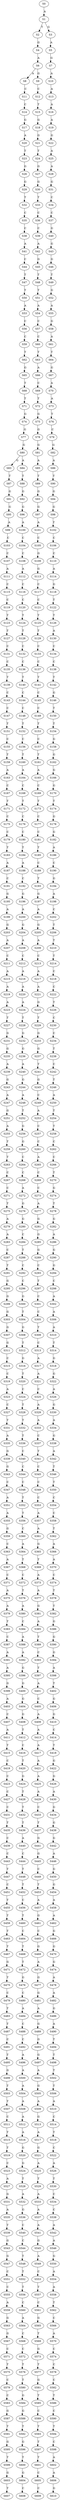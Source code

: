 strict digraph  {
	S0 -> S1 [ label = A ];
	S1 -> S2 [ label = T ];
	S1 -> S3 [ label = G ];
	S2 -> S4 [ label = G ];
	S3 -> S5 [ label = A ];
	S4 -> S6 [ label = A ];
	S5 -> S7 [ label = G ];
	S6 -> S8 [ label = A ];
	S6 -> S9 [ label = G ];
	S7 -> S10 [ label = A ];
	S8 -> S11 [ label = C ];
	S9 -> S12 [ label = C ];
	S10 -> S13 [ label = A ];
	S11 -> S14 [ label = C ];
	S12 -> S15 [ label = T ];
	S13 -> S16 [ label = A ];
	S14 -> S17 [ label = G ];
	S15 -> S18 [ label = G ];
	S16 -> S19 [ label = A ];
	S17 -> S20 [ label = A ];
	S18 -> S21 [ label = G ];
	S19 -> S22 [ label = G ];
	S20 -> S23 [ label = T ];
	S21 -> S24 [ label = T ];
	S22 -> S25 [ label = A ];
	S23 -> S26 [ label = G ];
	S24 -> S27 [ label = G ];
	S25 -> S28 [ label = A ];
	S26 -> S29 [ label = G ];
	S27 -> S30 [ label = G ];
	S28 -> S31 [ label = G ];
	S29 -> S32 [ label = T ];
	S30 -> S33 [ label = T ];
	S31 -> S34 [ label = C ];
	S32 -> S35 [ label = C ];
	S33 -> S36 [ label = C ];
	S34 -> S37 [ label = C ];
	S35 -> S38 [ label = C ];
	S36 -> S39 [ label = C ];
	S37 -> S40 [ label = G ];
	S38 -> S41 [ label = A ];
	S39 -> S42 [ label = A ];
	S40 -> S43 [ label = G ];
	S41 -> S44 [ label = C ];
	S42 -> S45 [ label = G ];
	S43 -> S46 [ label = G ];
	S44 -> S47 [ label = T ];
	S45 -> S48 [ label = T ];
	S46 -> S49 [ label = T ];
	S47 -> S50 [ label = T ];
	S48 -> S51 [ label = T ];
	S49 -> S52 [ label = G ];
	S50 -> S53 [ label = A ];
	S51 -> S54 [ label = A ];
	S52 -> S55 [ label = A ];
	S53 -> S56 [ label = C ];
	S54 -> S57 [ label = C ];
	S55 -> S58 [ label = G ];
	S56 -> S59 [ label = C ];
	S57 -> S60 [ label = C ];
	S58 -> S61 [ label = A ];
	S59 -> S62 [ label = T ];
	S60 -> S63 [ label = T ];
	S61 -> S64 [ label = T ];
	S62 -> S65 [ label = G ];
	S63 -> S66 [ label = A ];
	S64 -> S67 [ label = G ];
	S65 -> S68 [ label = T ];
	S66 -> S69 [ label = C ];
	S67 -> S70 [ label = A ];
	S68 -> S71 [ label = T ];
	S69 -> S72 [ label = T ];
	S70 -> S73 [ label = A ];
	S71 -> S74 [ label = G ];
	S72 -> S75 [ label = G ];
	S73 -> S76 [ label = T ];
	S74 -> S77 [ label = G ];
	S75 -> S78 [ label = G ];
	S76 -> S79 [ label = C ];
	S77 -> S80 [ label = G ];
	S78 -> S81 [ label = G ];
	S79 -> S82 [ label = G ];
	S80 -> S83 [ label = G ];
	S80 -> S84 [ label = A ];
	S81 -> S85 [ label = A ];
	S82 -> S86 [ label = A ];
	S83 -> S87 [ label = T ];
	S84 -> S88 [ label = T ];
	S85 -> S89 [ label = T ];
	S86 -> S90 [ label = T ];
	S87 -> S91 [ label = G ];
	S88 -> S92 [ label = G ];
	S89 -> S93 [ label = G ];
	S90 -> S94 [ label = G ];
	S91 -> S95 [ label = G ];
	S92 -> S96 [ label = G ];
	S93 -> S97 [ label = G ];
	S94 -> S98 [ label = G ];
	S95 -> S99 [ label = A ];
	S96 -> S100 [ label = A ];
	S97 -> S101 [ label = A ];
	S98 -> S102 [ label = T ];
	S99 -> S103 [ label = C ];
	S100 -> S104 [ label = C ];
	S101 -> S105 [ label = C ];
	S102 -> S106 [ label = C ];
	S103 -> S107 [ label = C ];
	S104 -> S108 [ label = C ];
	S105 -> S109 [ label = G ];
	S106 -> S110 [ label = C ];
	S107 -> S111 [ label = A ];
	S108 -> S112 [ label = A ];
	S109 -> S113 [ label = G ];
	S110 -> S114 [ label = A ];
	S111 -> S115 [ label = C ];
	S112 -> S116 [ label = C ];
	S113 -> S117 [ label = C ];
	S114 -> S118 [ label = G ];
	S115 -> S119 [ label = C ];
	S116 -> S120 [ label = C ];
	S117 -> S121 [ label = C ];
	S118 -> S122 [ label = T ];
	S119 -> S123 [ label = T ];
	S120 -> S124 [ label = T ];
	S121 -> S125 [ label = T ];
	S122 -> S126 [ label = T ];
	S123 -> S127 [ label = T ];
	S124 -> S128 [ label = T ];
	S125 -> S129 [ label = T ];
	S126 -> S130 [ label = A ];
	S127 -> S131 [ label = C ];
	S128 -> S132 [ label = C ];
	S129 -> S133 [ label = C ];
	S130 -> S134 [ label = C ];
	S131 -> S135 [ label = C ];
	S132 -> S136 [ label = C ];
	S133 -> S137 [ label = C ];
	S134 -> S138 [ label = C ];
	S135 -> S139 [ label = T ];
	S136 -> S140 [ label = T ];
	S137 -> S141 [ label = T ];
	S138 -> S142 [ label = T ];
	S139 -> S143 [ label = C ];
	S140 -> S144 [ label = C ];
	S141 -> S145 [ label = C ];
	S142 -> S146 [ label = G ];
	S143 -> S147 [ label = C ];
	S144 -> S148 [ label = C ];
	S145 -> S149 [ label = C ];
	S146 -> S150 [ label = T ];
	S147 -> S151 [ label = T ];
	S148 -> S152 [ label = T ];
	S149 -> S153 [ label = T ];
	S150 -> S154 [ label = T ];
	S151 -> S155 [ label = C ];
	S152 -> S156 [ label = C ];
	S153 -> S157 [ label = C ];
	S154 -> S158 [ label = G ];
	S155 -> S159 [ label = T ];
	S156 -> S160 [ label = T ];
	S157 -> S161 [ label = T ];
	S158 -> S162 [ label = G ];
	S159 -> S163 [ label = A ];
	S160 -> S164 [ label = A ];
	S161 -> S165 [ label = A ];
	S162 -> S166 [ label = G ];
	S163 -> S167 [ label = C ];
	S164 -> S168 [ label = C ];
	S165 -> S169 [ label = C ];
	S166 -> S170 [ label = G ];
	S167 -> S171 [ label = T ];
	S168 -> S172 [ label = T ];
	S169 -> S173 [ label = T ];
	S170 -> S174 [ label = T ];
	S171 -> S175 [ label = C ];
	S172 -> S176 [ label = C ];
	S173 -> S177 [ label = C ];
	S174 -> S178 [ label = G ];
	S175 -> S179 [ label = C ];
	S176 -> S180 [ label = C ];
	S177 -> S181 [ label = C ];
	S178 -> S182 [ label = G ];
	S179 -> S183 [ label = T ];
	S180 -> S184 [ label = T ];
	S181 -> S185 [ label = T ];
	S182 -> S186 [ label = A ];
	S183 -> S187 [ label = A ];
	S184 -> S188 [ label = A ];
	S185 -> S189 [ label = C ];
	S186 -> S190 [ label = C ];
	S187 -> S191 [ label = C ];
	S188 -> S192 [ label = C ];
	S189 -> S193 [ label = T ];
	S190 -> S194 [ label = G ];
	S191 -> S195 [ label = G ];
	S192 -> S196 [ label = G ];
	S193 -> S197 [ label = G ];
	S194 -> S198 [ label = A ];
	S195 -> S199 [ label = A ];
	S196 -> S200 [ label = A ];
	S197 -> S201 [ label = A ];
	S198 -> S202 [ label = C ];
	S199 -> S203 [ label = G ];
	S200 -> S204 [ label = G ];
	S201 -> S205 [ label = G ];
	S202 -> S206 [ label = T ];
	S203 -> S207 [ label = A ];
	S204 -> S208 [ label = A ];
	S205 -> S209 [ label = A ];
	S206 -> S210 [ label = T ];
	S207 -> S211 [ label = C ];
	S208 -> S212 [ label = C ];
	S209 -> S213 [ label = C ];
	S210 -> S214 [ label = T ];
	S211 -> S215 [ label = A ];
	S212 -> S216 [ label = A ];
	S213 -> S217 [ label = A ];
	S214 -> S218 [ label = C ];
	S215 -> S219 [ label = A ];
	S216 -> S220 [ label = A ];
	S217 -> S221 [ label = A ];
	S218 -> S222 [ label = C ];
	S219 -> S223 [ label = A ];
	S220 -> S224 [ label = A ];
	S221 -> S225 [ label = G ];
	S222 -> S226 [ label = T ];
	S223 -> S227 [ label = T ];
	S224 -> S228 [ label = T ];
	S225 -> S229 [ label = T ];
	S226 -> S230 [ label = C ];
	S227 -> S231 [ label = G ];
	S228 -> S232 [ label = G ];
	S229 -> S233 [ label = G ];
	S230 -> S234 [ label = C ];
	S231 -> S235 [ label = G ];
	S232 -> S236 [ label = G ];
	S233 -> S237 [ label = G ];
	S234 -> S238 [ label = T ];
	S235 -> S239 [ label = A ];
	S236 -> S240 [ label = A ];
	S237 -> S241 [ label = T ];
	S238 -> S242 [ label = C ];
	S239 -> S243 [ label = G ];
	S240 -> S244 [ label = G ];
	S241 -> S245 [ label = G ];
	S242 -> S246 [ label = T ];
	S243 -> S247 [ label = A ];
	S244 -> S248 [ label = A ];
	S245 -> S249 [ label = C ];
	S246 -> S250 [ label = A ];
	S247 -> S251 [ label = G ];
	S248 -> S252 [ label = T ];
	S249 -> S253 [ label = A ];
	S250 -> S254 [ label = T ];
	S251 -> S255 [ label = A ];
	S252 -> S256 [ label = G ];
	S253 -> S257 [ label = C ];
	S254 -> S258 [ label = T ];
	S255 -> S259 [ label = T ];
	S256 -> S260 [ label = G ];
	S257 -> S261 [ label = C ];
	S258 -> S262 [ label = C ];
	S259 -> S263 [ label = T ];
	S260 -> S264 [ label = C ];
	S261 -> S265 [ label = A ];
	S262 -> S266 [ label = C ];
	S263 -> S267 [ label = C ];
	S264 -> S268 [ label = C ];
	S265 -> S269 [ label = C ];
	S266 -> S270 [ label = T ];
	S267 -> S271 [ label = C ];
	S268 -> S272 [ label = A ];
	S269 -> S273 [ label = C ];
	S270 -> S274 [ label = G ];
	S271 -> S275 [ label = T ];
	S272 -> S276 [ label = G ];
	S273 -> S277 [ label = A ];
	S274 -> S278 [ label = T ];
	S275 -> S279 [ label = A ];
	S276 -> S280 [ label = G ];
	S277 -> S281 [ label = G ];
	S278 -> S282 [ label = G ];
	S279 -> S283 [ label = A ];
	S280 -> S284 [ label = C ];
	S281 -> S285 [ label = G ];
	S282 -> S286 [ label = A ];
	S283 -> S287 [ label = C ];
	S284 -> S288 [ label = T ];
	S285 -> S289 [ label = G ];
	S286 -> S290 [ label = G ];
	S287 -> S291 [ label = T ];
	S288 -> S292 [ label = C ];
	S289 -> S293 [ label = C ];
	S290 -> S294 [ label = G ];
	S291 -> S295 [ label = G ];
	S292 -> S296 [ label = C ];
	S293 -> S297 [ label = T ];
	S294 -> S298 [ label = C ];
	S295 -> S299 [ label = G ];
	S296 -> S300 [ label = G ];
	S297 -> S301 [ label = C ];
	S298 -> S302 [ label = A ];
	S299 -> S303 [ label = G ];
	S300 -> S304 [ label = T ];
	S301 -> S305 [ label = C ];
	S302 -> S306 [ label = A ];
	S303 -> S307 [ label = G ];
	S304 -> S308 [ label = G ];
	S305 -> S309 [ label = T ];
	S306 -> S310 [ label = A ];
	S307 -> S311 [ label = G ];
	S308 -> S312 [ label = T ];
	S309 -> S313 [ label = C ];
	S310 -> S314 [ label = T ];
	S311 -> S315 [ label = C ];
	S312 -> S316 [ label = G ];
	S313 -> S317 [ label = A ];
	S314 -> S318 [ label = G ];
	S315 -> S319 [ label = C ];
	S316 -> S320 [ label = T ];
	S317 -> S321 [ label = A ];
	S318 -> S322 [ label = G ];
	S319 -> S323 [ label = A ];
	S320 -> S324 [ label = C ];
	S321 -> S325 [ label = C ];
	S322 -> S326 [ label = A ];
	S323 -> S327 [ label = C ];
	S324 -> S328 [ label = T ];
	S325 -> S329 [ label = A ];
	S326 -> S330 [ label = G ];
	S327 -> S331 [ label = T ];
	S328 -> S332 [ label = T ];
	S329 -> S333 [ label = A ];
	S330 -> S334 [ label = A ];
	S331 -> S335 [ label = A ];
	S332 -> S336 [ label = T ];
	S333 -> S337 [ label = C ];
	S334 -> S338 [ label = G ];
	S335 -> S339 [ label = G ];
	S336 -> S340 [ label = C ];
	S337 -> S341 [ label = T ];
	S338 -> S342 [ label = A ];
	S339 -> S343 [ label = G ];
	S340 -> S344 [ label = C ];
	S341 -> S345 [ label = C ];
	S342 -> S346 [ label = T ];
	S343 -> S347 [ label = C ];
	S344 -> S348 [ label = C ];
	S345 -> S349 [ label = C ];
	S346 -> S350 [ label = T ];
	S347 -> S351 [ label = A ];
	S348 -> S352 [ label = T ];
	S349 -> S353 [ label = C ];
	S350 -> S354 [ label = C ];
	S351 -> S355 [ label = A ];
	S352 -> S356 [ label = T ];
	S353 -> S357 [ label = A ];
	S354 -> S358 [ label = C ];
	S355 -> S359 [ label = G ];
	S356 -> S360 [ label = C ];
	S357 -> S361 [ label = A ];
	S358 -> S362 [ label = T ];
	S359 -> S363 [ label = C ];
	S360 -> S364 [ label = A ];
	S361 -> S365 [ label = G ];
	S362 -> S366 [ label = A ];
	S363 -> S367 [ label = A ];
	S364 -> S368 [ label = T ];
	S365 -> S369 [ label = T ];
	S366 -> S370 [ label = A ];
	S367 -> S371 [ label = C ];
	S368 -> S372 [ label = C ];
	S369 -> S373 [ label = A ];
	S370 -> S374 [ label = C ];
	S371 -> S375 [ label = A ];
	S372 -> S376 [ label = T ];
	S373 -> S377 [ label = A ];
	S374 -> S378 [ label = T ];
	S375 -> S379 [ label = A ];
	S376 -> S380 [ label = A ];
	S377 -> S381 [ label = G ];
	S378 -> S382 [ label = T ];
	S379 -> S383 [ label = T ];
	S380 -> S384 [ label = C ];
	S381 -> S385 [ label = A ];
	S382 -> S386 [ label = G ];
	S383 -> S387 [ label = C ];
	S384 -> S388 [ label = A ];
	S385 -> S389 [ label = T ];
	S386 -> S390 [ label = G ];
	S387 -> S391 [ label = A ];
	S388 -> S392 [ label = A ];
	S389 -> S393 [ label = C ];
	S390 -> S394 [ label = G ];
	S391 -> S395 [ label = A ];
	S392 -> S396 [ label = G ];
	S393 -> S397 [ label = T ];
	S394 -> S398 [ label = A ];
	S395 -> S399 [ label = G ];
	S396 -> S400 [ label = G ];
	S397 -> S401 [ label = A ];
	S398 -> S402 [ label = T ];
	S399 -> S403 [ label = A ];
	S400 -> S404 [ label = G ];
	S401 -> S405 [ label = C ];
	S402 -> S406 [ label = G ];
	S403 -> S407 [ label = C ];
	S404 -> S408 [ label = G ];
	S405 -> S409 [ label = A ];
	S406 -> S410 [ label = G ];
	S407 -> S411 [ label = A ];
	S408 -> S412 [ label = T ];
	S409 -> S413 [ label = A ];
	S410 -> S414 [ label = C ];
	S411 -> S415 [ label = T ];
	S412 -> S416 [ label = C ];
	S413 -> S417 [ label = A ];
	S414 -> S418 [ label = T ];
	S415 -> S419 [ label = C ];
	S416 -> S420 [ label = T ];
	S417 -> S421 [ label = A ];
	S418 -> S422 [ label = G ];
	S419 -> S423 [ label = C ];
	S420 -> S424 [ label = G ];
	S421 -> S425 [ label = A ];
	S422 -> S426 [ label = G ];
	S423 -> S427 [ label = C ];
	S424 -> S428 [ label = T ];
	S425 -> S429 [ label = A ];
	S426 -> S430 [ label = A ];
	S427 -> S431 [ label = C ];
	S428 -> S432 [ label = T ];
	S429 -> S433 [ label = C ];
	S430 -> S434 [ label = G ];
	S431 -> S435 [ label = T ];
	S432 -> S436 [ label = T ];
	S433 -> S437 [ label = T ];
	S434 -> S438 [ label = G ];
	S435 -> S439 [ label = C ];
	S436 -> S440 [ label = A ];
	S437 -> S441 [ label = G ];
	S438 -> S442 [ label = G ];
	S439 -> S443 [ label = C ];
	S440 -> S444 [ label = C ];
	S441 -> S445 [ label = G ];
	S442 -> S446 [ label = A ];
	S443 -> S447 [ label = T ];
	S444 -> S448 [ label = T ];
	S445 -> S449 [ label = C ];
	S446 -> S450 [ label = G ];
	S447 -> S451 [ label = C ];
	S448 -> S452 [ label = T ];
	S449 -> S453 [ label = T ];
	S450 -> S454 [ label = G ];
	S451 -> S455 [ label = T ];
	S452 -> S456 [ label = C ];
	S453 -> S457 [ label = A ];
	S454 -> S458 [ label = A ];
	S455 -> S459 [ label = T ];
	S456 -> S460 [ label = T ];
	S457 -> S461 [ label = G ];
	S458 -> S462 [ label = A ];
	S459 -> S463 [ label = T ];
	S460 -> S464 [ label = C ];
	S461 -> S465 [ label = C ];
	S462 -> S466 [ label = G ];
	S463 -> S467 [ label = T ];
	S464 -> S468 [ label = T ];
	S465 -> S469 [ label = G ];
	S466 -> S470 [ label = G ];
	S467 -> S471 [ label = G ];
	S468 -> S472 [ label = T ];
	S469 -> S473 [ label = A ];
	S470 -> S474 [ label = G ];
	S471 -> S475 [ label = T ];
	S472 -> S476 [ label = G ];
	S473 -> S477 [ label = G ];
	S474 -> S478 [ label = A ];
	S475 -> S479 [ label = C ];
	S476 -> S480 [ label = C ];
	S477 -> S481 [ label = G ];
	S478 -> S482 [ label = A ];
	S479 -> S483 [ label = T ];
	S480 -> S484 [ label = A ];
	S481 -> S485 [ label = A ];
	S482 -> S486 [ label = G ];
	S483 -> S487 [ label = T ];
	S484 -> S488 [ label = C ];
	S485 -> S489 [ label = G ];
	S486 -> S490 [ label = A ];
	S487 -> S491 [ label = C ];
	S488 -> S492 [ label = C ];
	S489 -> S493 [ label = G ];
	S490 -> S494 [ label = T ];
	S491 -> S495 [ label = T ];
	S492 -> S496 [ label = A ];
	S493 -> S497 [ label = G ];
	S494 -> S498 [ label = T ];
	S495 -> S499 [ label = G ];
	S496 -> S500 [ label = A ];
	S497 -> S501 [ label = A ];
	S498 -> S502 [ label = T ];
	S499 -> S503 [ label = T ];
	S500 -> S504 [ label = A ];
	S501 -> S505 [ label = G ];
	S502 -> S506 [ label = T ];
	S503 -> S507 [ label = T ];
	S504 -> S508 [ label = A ];
	S505 -> S509 [ label = A ];
	S506 -> S510 [ label = A ];
	S507 -> S511 [ label = C ];
	S508 -> S512 [ label = A ];
	S509 -> S513 [ label = G ];
	S510 -> S514 [ label = C ];
	S511 -> S515 [ label = T ];
	S512 -> S516 [ label = A ];
	S513 -> S517 [ label = A ];
	S514 -> S518 [ label = T ];
	S515 -> S519 [ label = T ];
	S516 -> S520 [ label = G ];
	S517 -> S521 [ label = G ];
	S518 -> S522 [ label = C ];
	S519 -> S523 [ label = C ];
	S520 -> S524 [ label = G ];
	S521 -> S525 [ label = A ];
	S522 -> S526 [ label = A ];
	S523 -> S527 [ label = A ];
	S524 -> S528 [ label = T ];
	S525 -> S529 [ label = T ];
	S526 -> S530 [ label = T ];
	S527 -> S531 [ label = G ];
	S528 -> S532 [ label = A ];
	S529 -> S533 [ label = A ];
	S530 -> S534 [ label = C ];
	S531 -> S535 [ label = A ];
	S532 -> S536 [ label = G ];
	S533 -> S537 [ label = A ];
	S534 -> S538 [ label = C ];
	S535 -> S539 [ label = T ];
	S536 -> S540 [ label = C ];
	S537 -> S541 [ label = A ];
	S538 -> S542 [ label = A ];
	S539 -> S543 [ label = G ];
	S540 -> S544 [ label = C ];
	S541 -> S545 [ label = G ];
	S542 -> S546 [ label = A ];
	S543 -> S547 [ label = G ];
	S544 -> S548 [ label = T ];
	S545 -> S549 [ label = A ];
	S546 -> S550 [ label = G ];
	S547 -> S551 [ label = C ];
	S548 -> S552 [ label = T ];
	S549 -> S553 [ label = C ];
	S550 -> S554 [ label = A ];
	S551 -> S555 [ label = C ];
	S552 -> S556 [ label = T ];
	S553 -> S557 [ label = T ];
	S554 -> S558 [ label = A ];
	S555 -> S559 [ label = A ];
	S556 -> S560 [ label = C ];
	S557 -> S561 [ label = C ];
	S558 -> S562 [ label = T ];
	S559 -> S563 [ label = G ];
	S560 -> S564 [ label = A ];
	S561 -> S565 [ label = G ];
	S562 -> S566 [ label = C ];
	S563 -> S567 [ label = G ];
	S564 -> S568 [ label = C ];
	S565 -> S569 [ label = T ];
	S566 -> S570 [ label = A ];
	S567 -> S571 [ label = C ];
	S568 -> S572 [ label = C ];
	S569 -> S573 [ label = G ];
	S570 -> S574 [ label = C ];
	S571 -> S575 [ label = T ];
	S572 -> S576 [ label = T ];
	S573 -> S577 [ label = T ];
	S574 -> S578 [ label = C ];
	S575 -> S579 [ label = C ];
	S576 -> S580 [ label = T ];
	S577 -> S581 [ label = G ];
	S578 -> S582 [ label = C ];
	S579 -> S583 [ label = C ];
	S580 -> S584 [ label = G ];
	S581 -> S585 [ label = T ];
	S582 -> S586 [ label = T ];
	S583 -> S587 [ label = G ];
	S584 -> S588 [ label = G ];
	S585 -> S589 [ label = C ];
	S586 -> S590 [ label = C ];
	S587 -> S591 [ label = T ];
	S588 -> S592 [ label = T ];
	S589 -> S593 [ label = T ];
	S590 -> S594 [ label = T ];
	S591 -> S595 [ label = G ];
	S592 -> S596 [ label = G ];
	S593 -> S597 [ label = T ];
	S594 -> S598 [ label = C ];
	S595 -> S599 [ label = T ];
	S596 -> S600 [ label = T ];
	S597 -> S601 [ label = T ];
	S598 -> S602 [ label = A ];
	S599 -> S603 [ label = G ];
	S600 -> S604 [ label = G ];
	S601 -> S605 [ label = C ];
	S602 -> S606 [ label = A ];
	S603 -> S607 [ label = T ];
	S604 -> S608 [ label = C ];
	S605 -> S609 [ label = C ];
	S606 -> S610 [ label = G ];
}
